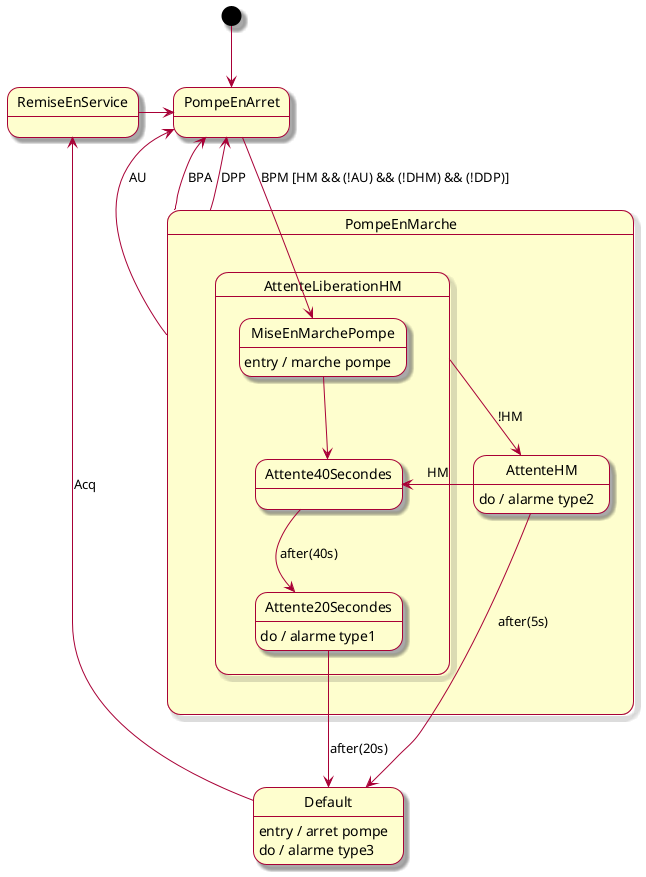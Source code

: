 @startuml
skin rose

[*] --> PompeEnArret
Default : entry / arret pompe
Default : do / alarme type3

state PompeEnMarche {
  state AttenteLiberationHM {
    MiseEnMarchePompe --> Attente40Secondes
    MiseEnMarchePompe : entry / marche pompe
    Attente40Secondes --> Attente20Secondes : after(40s)
    Attente20Secondes --> Default : after(20s)
    Attente20Secondes : do / alarme type1
  }

  AttenteLiberationHM -> AttenteHM : !HM
  AttenteHM : do / alarme type2
  Attente40Secondes <- AttenteHM : HM
  AttenteHM --> Default : after(5s)
}

PompeEnArret --> MiseEnMarchePompe : BPM [HM && (!AU) && (!DHM) && (!DDP)]
RemiseEnService -> PompeEnArret
RemiseEnService <- Default : Acq
PompeEnArret <-- PompeEnMarche : AU
PompeEnArret <-- PompeEnMarche : BPA
PompeEnArret <-- PompeEnMarche : DPP

@enduml
